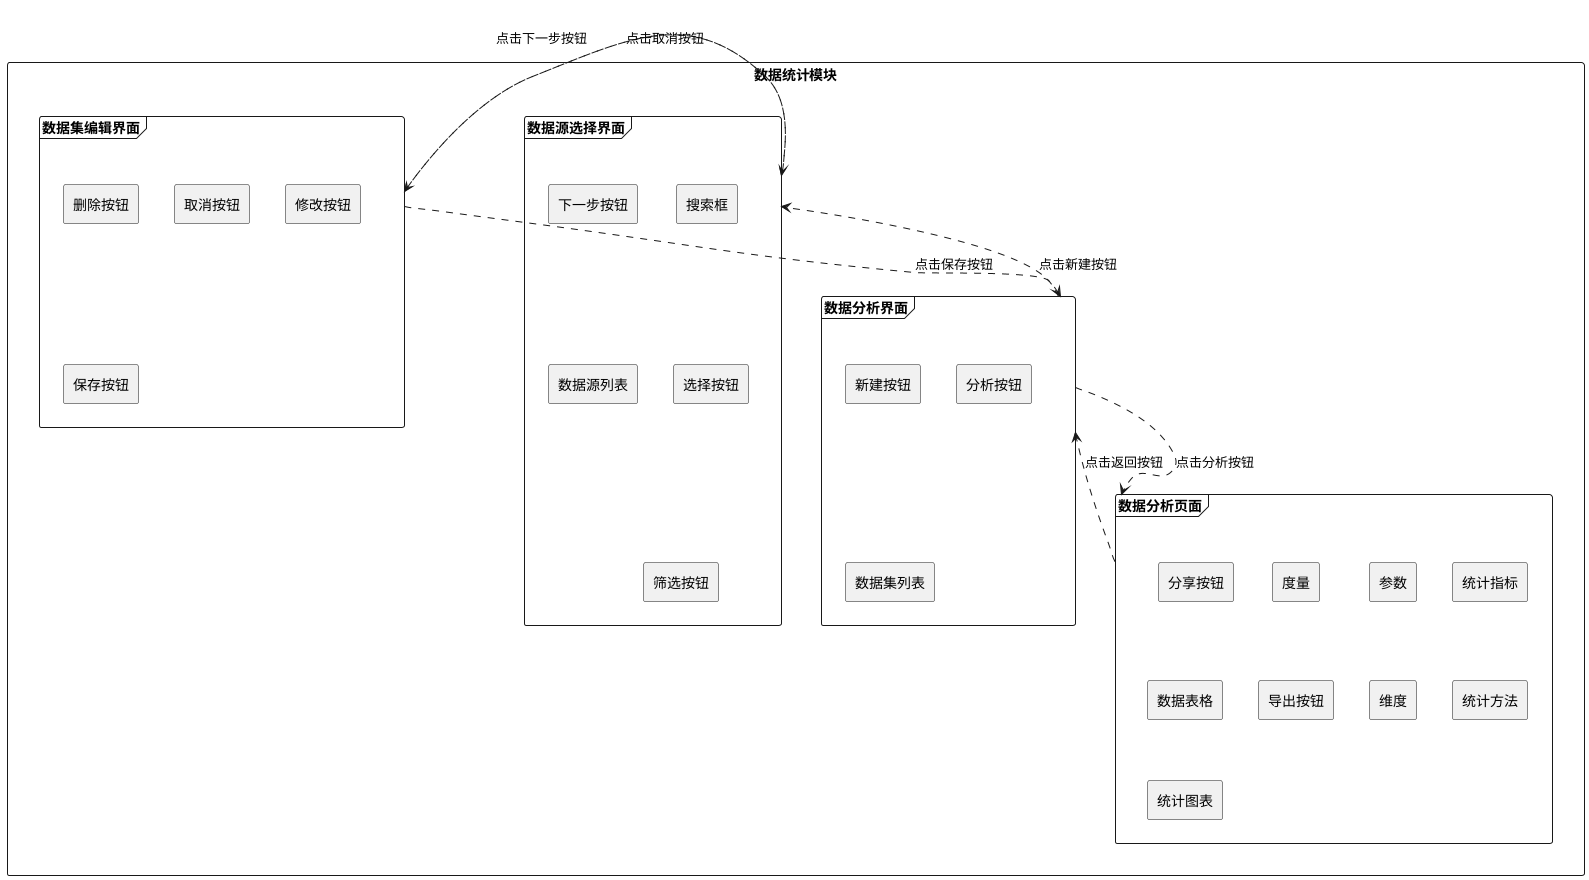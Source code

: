 @startuml
skinparam packageStyle rectangle
rectangle 数据统计模块 {
  frame 数据源选择界面 {
    rectangle 数据源列表
    rectangle 筛选按钮
    rectangle 搜索框
    rectangle 选择按钮
    rectangle 下一步按钮
    数据源列表 -[hidden]- 筛选按钮
    搜索框 -[hidden]- 选择按钮
    下一步按钮 -[hidden]- 数据源列表
  }
  frame 数据集编辑界面 {
    rectangle 数据源列表
    rectangle 修改按钮
    rectangle 删除按钮
    rectangle 保存按钮
    rectangle 取消按钮
    数据源列表 -[hidden]- 修改按钮
    删除按钮 -[hidden]- 保存按钮
    取消按钮 -[hidden]- 数据源列表
  }
  frame 数据分析界面 {
    rectangle 数据集列表
    rectangle 筛选按钮
    rectangle 搜索框
    rectangle 分析按钮
    rectangle 新建按钮
    数据集列表 -[hidden]- 筛选按钮
    搜索框 -[hidden]- 分析按钮
    新建按钮 -[hidden]- 数据集列表
  }
  frame 数据分析页面 {
    rectangle 数据表格
    rectangle 统计图表
    rectangle 统计指标
    rectangle 统计方法
    rectangle 参数
    rectangle 维度
    rectangle 度量
    rectangle 导出按钮
    rectangle 分享按钮
    数据表格 -[hidden]- 统计图表
    统计指标 -[hidden]- 统计方法
    参数 -[hidden]- 维度
    度量 -[hidden]- 导出按钮
    分享按钮 -[hidden]- 数据表格
  }
  数据源选择界面 ..> 数据集编辑界面 : 点击下一步按钮
  数据集编辑界面 ..> 数据源选择界面 : 点击取消按钮
  数据集编辑界面 ..> 数据分析界面 : 点击保存按钮
  数据分析界面 ..> 数据源选择界面 : 点击新建按钮
  数据分析界面 ..> 数据分析页面 : 点击分析按钮
  数据分析页面 ..> 数据分析界面 : 点击返回按钮
}
@enduml
